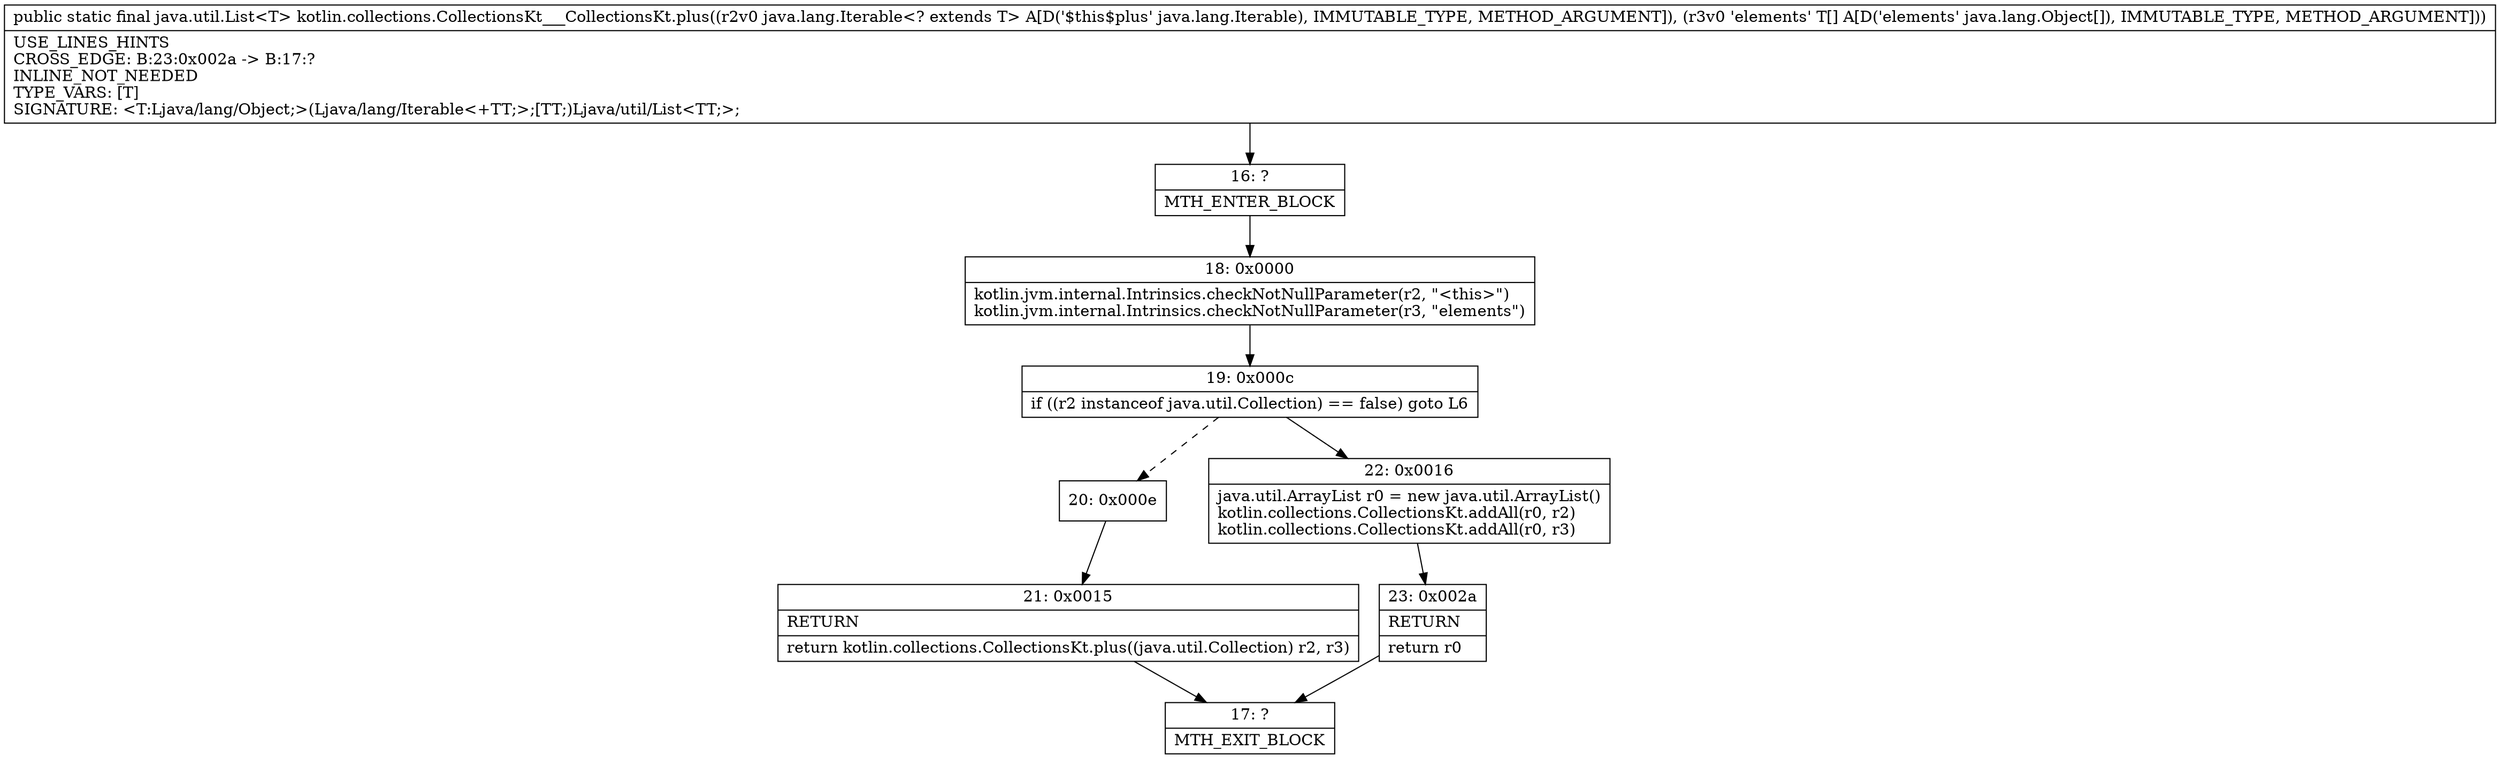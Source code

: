 digraph "CFG forkotlin.collections.CollectionsKt___CollectionsKt.plus(Ljava\/lang\/Iterable;[Ljava\/lang\/Object;)Ljava\/util\/List;" {
Node_16 [shape=record,label="{16\:\ ?|MTH_ENTER_BLOCK\l}"];
Node_18 [shape=record,label="{18\:\ 0x0000|kotlin.jvm.internal.Intrinsics.checkNotNullParameter(r2, \"\<this\>\")\lkotlin.jvm.internal.Intrinsics.checkNotNullParameter(r3, \"elements\")\l}"];
Node_19 [shape=record,label="{19\:\ 0x000c|if ((r2 instanceof java.util.Collection) == false) goto L6\l}"];
Node_20 [shape=record,label="{20\:\ 0x000e}"];
Node_21 [shape=record,label="{21\:\ 0x0015|RETURN\l|return kotlin.collections.CollectionsKt.plus((java.util.Collection) r2, r3)\l}"];
Node_17 [shape=record,label="{17\:\ ?|MTH_EXIT_BLOCK\l}"];
Node_22 [shape=record,label="{22\:\ 0x0016|java.util.ArrayList r0 = new java.util.ArrayList()\lkotlin.collections.CollectionsKt.addAll(r0, r2)\lkotlin.collections.CollectionsKt.addAll(r0, r3)\l}"];
Node_23 [shape=record,label="{23\:\ 0x002a|RETURN\l|return r0\l}"];
MethodNode[shape=record,label="{public static final java.util.List\<T\> kotlin.collections.CollectionsKt___CollectionsKt.plus((r2v0 java.lang.Iterable\<? extends T\> A[D('$this$plus' java.lang.Iterable), IMMUTABLE_TYPE, METHOD_ARGUMENT]), (r3v0 'elements' T[] A[D('elements' java.lang.Object[]), IMMUTABLE_TYPE, METHOD_ARGUMENT]))  | USE_LINES_HINTS\lCROSS_EDGE: B:23:0x002a \-\> B:17:?\lINLINE_NOT_NEEDED\lTYPE_VARS: [T]\lSIGNATURE: \<T:Ljava\/lang\/Object;\>(Ljava\/lang\/Iterable\<+TT;\>;[TT;)Ljava\/util\/List\<TT;\>;\l}"];
MethodNode -> Node_16;Node_16 -> Node_18;
Node_18 -> Node_19;
Node_19 -> Node_20[style=dashed];
Node_19 -> Node_22;
Node_20 -> Node_21;
Node_21 -> Node_17;
Node_22 -> Node_23;
Node_23 -> Node_17;
}

